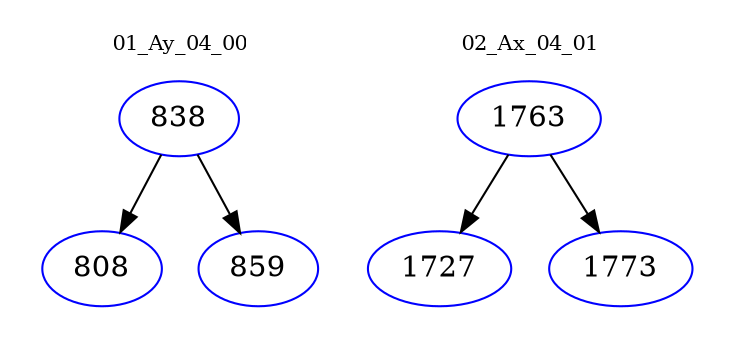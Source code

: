 digraph{
subgraph cluster_0 {
color = white
label = "01_Ay_04_00";
fontsize=10;
T0_838 [label="838", color="blue"]
T0_838 -> T0_808 [color="black"]
T0_808 [label="808", color="blue"]
T0_838 -> T0_859 [color="black"]
T0_859 [label="859", color="blue"]
}
subgraph cluster_1 {
color = white
label = "02_Ax_04_01";
fontsize=10;
T1_1763 [label="1763", color="blue"]
T1_1763 -> T1_1727 [color="black"]
T1_1727 [label="1727", color="blue"]
T1_1763 -> T1_1773 [color="black"]
T1_1773 [label="1773", color="blue"]
}
}
